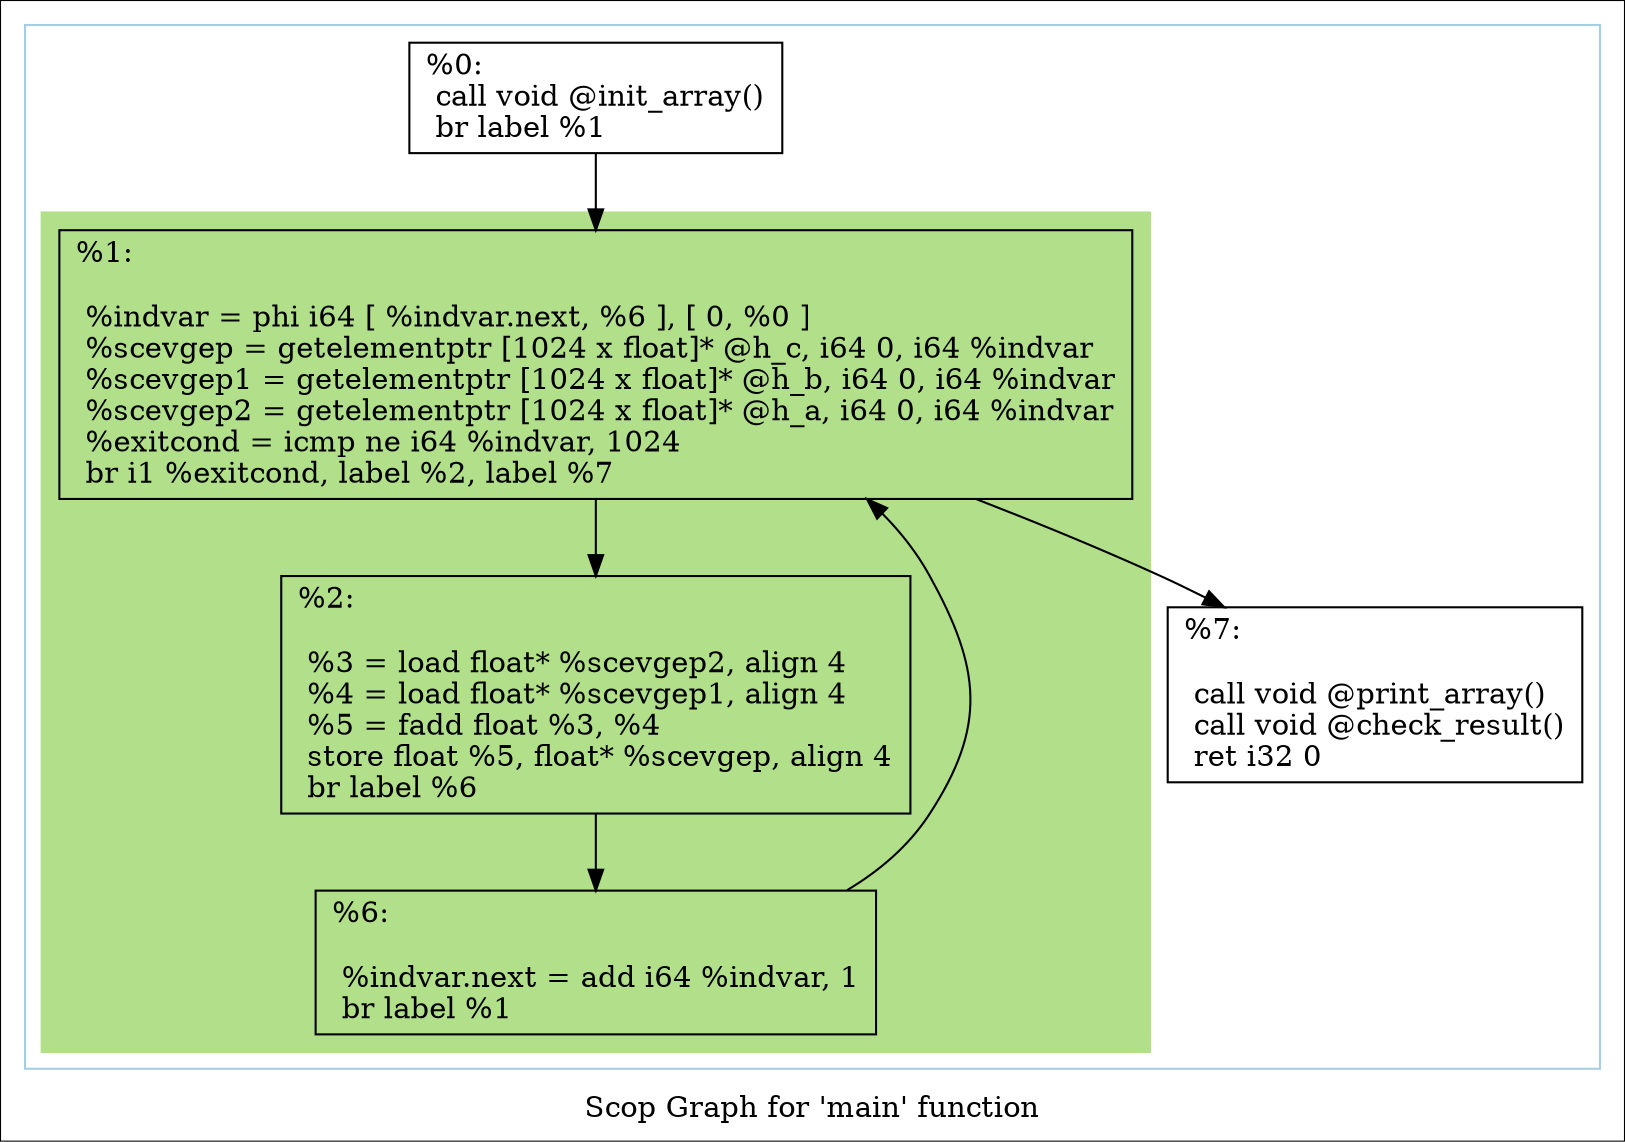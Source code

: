 digraph "Scop Graph for 'main' function" {
	label="Scop Graph for 'main' function";

	Node0x251a5b0 [shape=record,label="{%0:\l  call void @init_array()\l  br label %1\l}"];
	Node0x251a5b0 -> Node0x2519fd0;
	Node0x2519fd0 [shape=record,label="{%1:\l\l  %indvar = phi i64 [ %indvar.next, %6 ], [ 0, %0 ]\l  %scevgep = getelementptr [1024 x float]* @h_c, i64 0, i64 %indvar\l  %scevgep1 = getelementptr [1024 x float]* @h_b, i64 0, i64 %indvar\l  %scevgep2 = getelementptr [1024 x float]* @h_a, i64 0, i64 %indvar\l  %exitcond = icmp ne i64 %indvar, 1024\l  br i1 %exitcond, label %2, label %7\l}"];
	Node0x2519fd0 -> Node0x251d060;
	Node0x2519fd0 -> Node0x2519f90;
	Node0x251d060 [shape=record,label="{%2:\l\l  %3 = load float* %scevgep2, align 4\l  %4 = load float* %scevgep1, align 4\l  %5 = fadd float %3, %4\l  store float %5, float* %scevgep, align 4\l  br label %6\l}"];
	Node0x251d060 -> Node0x2519fb0;
	Node0x2519fb0 [shape=record,label="{%6:\l\l  %indvar.next = add i64 %indvar, 1\l  br label %1\l}"];
	Node0x2519fb0 -> Node0x2519fd0[constraint=false];
	Node0x2519f90 [shape=record,label="{%7:\l\l  call void @print_array()\l  call void @check_result()\l  ret i32 0\l}"];
	colorscheme = "paired12"
        subgraph cluster_0x25196f0 {
          label = "";
          style = solid;
          color = 1
          subgraph cluster_0x251a4c0 {
            label = "";
            style = filled;
            color = 3            Node0x2519fd0;
            Node0x251d060;
            Node0x2519fb0;
          }
          Node0x251a5b0;
          Node0x2519f90;
        }
}
